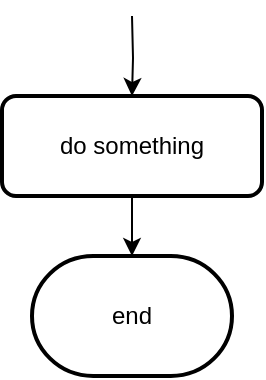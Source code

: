 <mxfile version="14.1.2" type="github">
  <diagram id="W-E8cIjQM36mwO9_U0tl" name="第 1 页">
    <mxGraphModel dx="772" dy="433" grid="1" gridSize="10" guides="1" tooltips="1" connect="1" arrows="1" fold="1" page="1" pageScale="1" pageWidth="827" pageHeight="1169" math="0" shadow="0">
      <root>
        <mxCell id="0" />
        <mxCell id="1" parent="0" />
        <mxCell id="q-bFgWGt56W3-2PYsqPj-3" value="end" style="strokeWidth=2;html=1;shape=mxgraph.flowchart.terminator;whiteSpace=wrap;" parent="1" vertex="1">
          <mxGeometry x="290" y="540" width="100" height="60" as="geometry" />
        </mxCell>
        <mxCell id="q-bFgWGt56W3-2PYsqPj-11" style="edgeStyle=orthogonalEdgeStyle;rounded=0;orthogonalLoop=1;jettySize=auto;html=1;" parent="1" source="q-bFgWGt56W3-2PYsqPj-6" target="q-bFgWGt56W3-2PYsqPj-3" edge="1">
          <mxGeometry relative="1" as="geometry" />
        </mxCell>
        <mxCell id="q-bFgWGt56W3-2PYsqPj-6" value="do something" style="rounded=1;whiteSpace=wrap;html=1;absoluteArcSize=1;arcSize=14;strokeWidth=2;" parent="1" vertex="1">
          <mxGeometry x="275" y="460" width="130" height="50" as="geometry" />
        </mxCell>
        <mxCell id="q-bFgWGt56W3-2PYsqPj-10" style="edgeStyle=orthogonalEdgeStyle;rounded=0;orthogonalLoop=1;jettySize=auto;html=1;" parent="1" target="q-bFgWGt56W3-2PYsqPj-6" edge="1">
          <mxGeometry relative="1" as="geometry">
            <mxPoint x="340" y="420" as="sourcePoint" />
          </mxGeometry>
        </mxCell>
      </root>
    </mxGraphModel>
  </diagram>
</mxfile>
